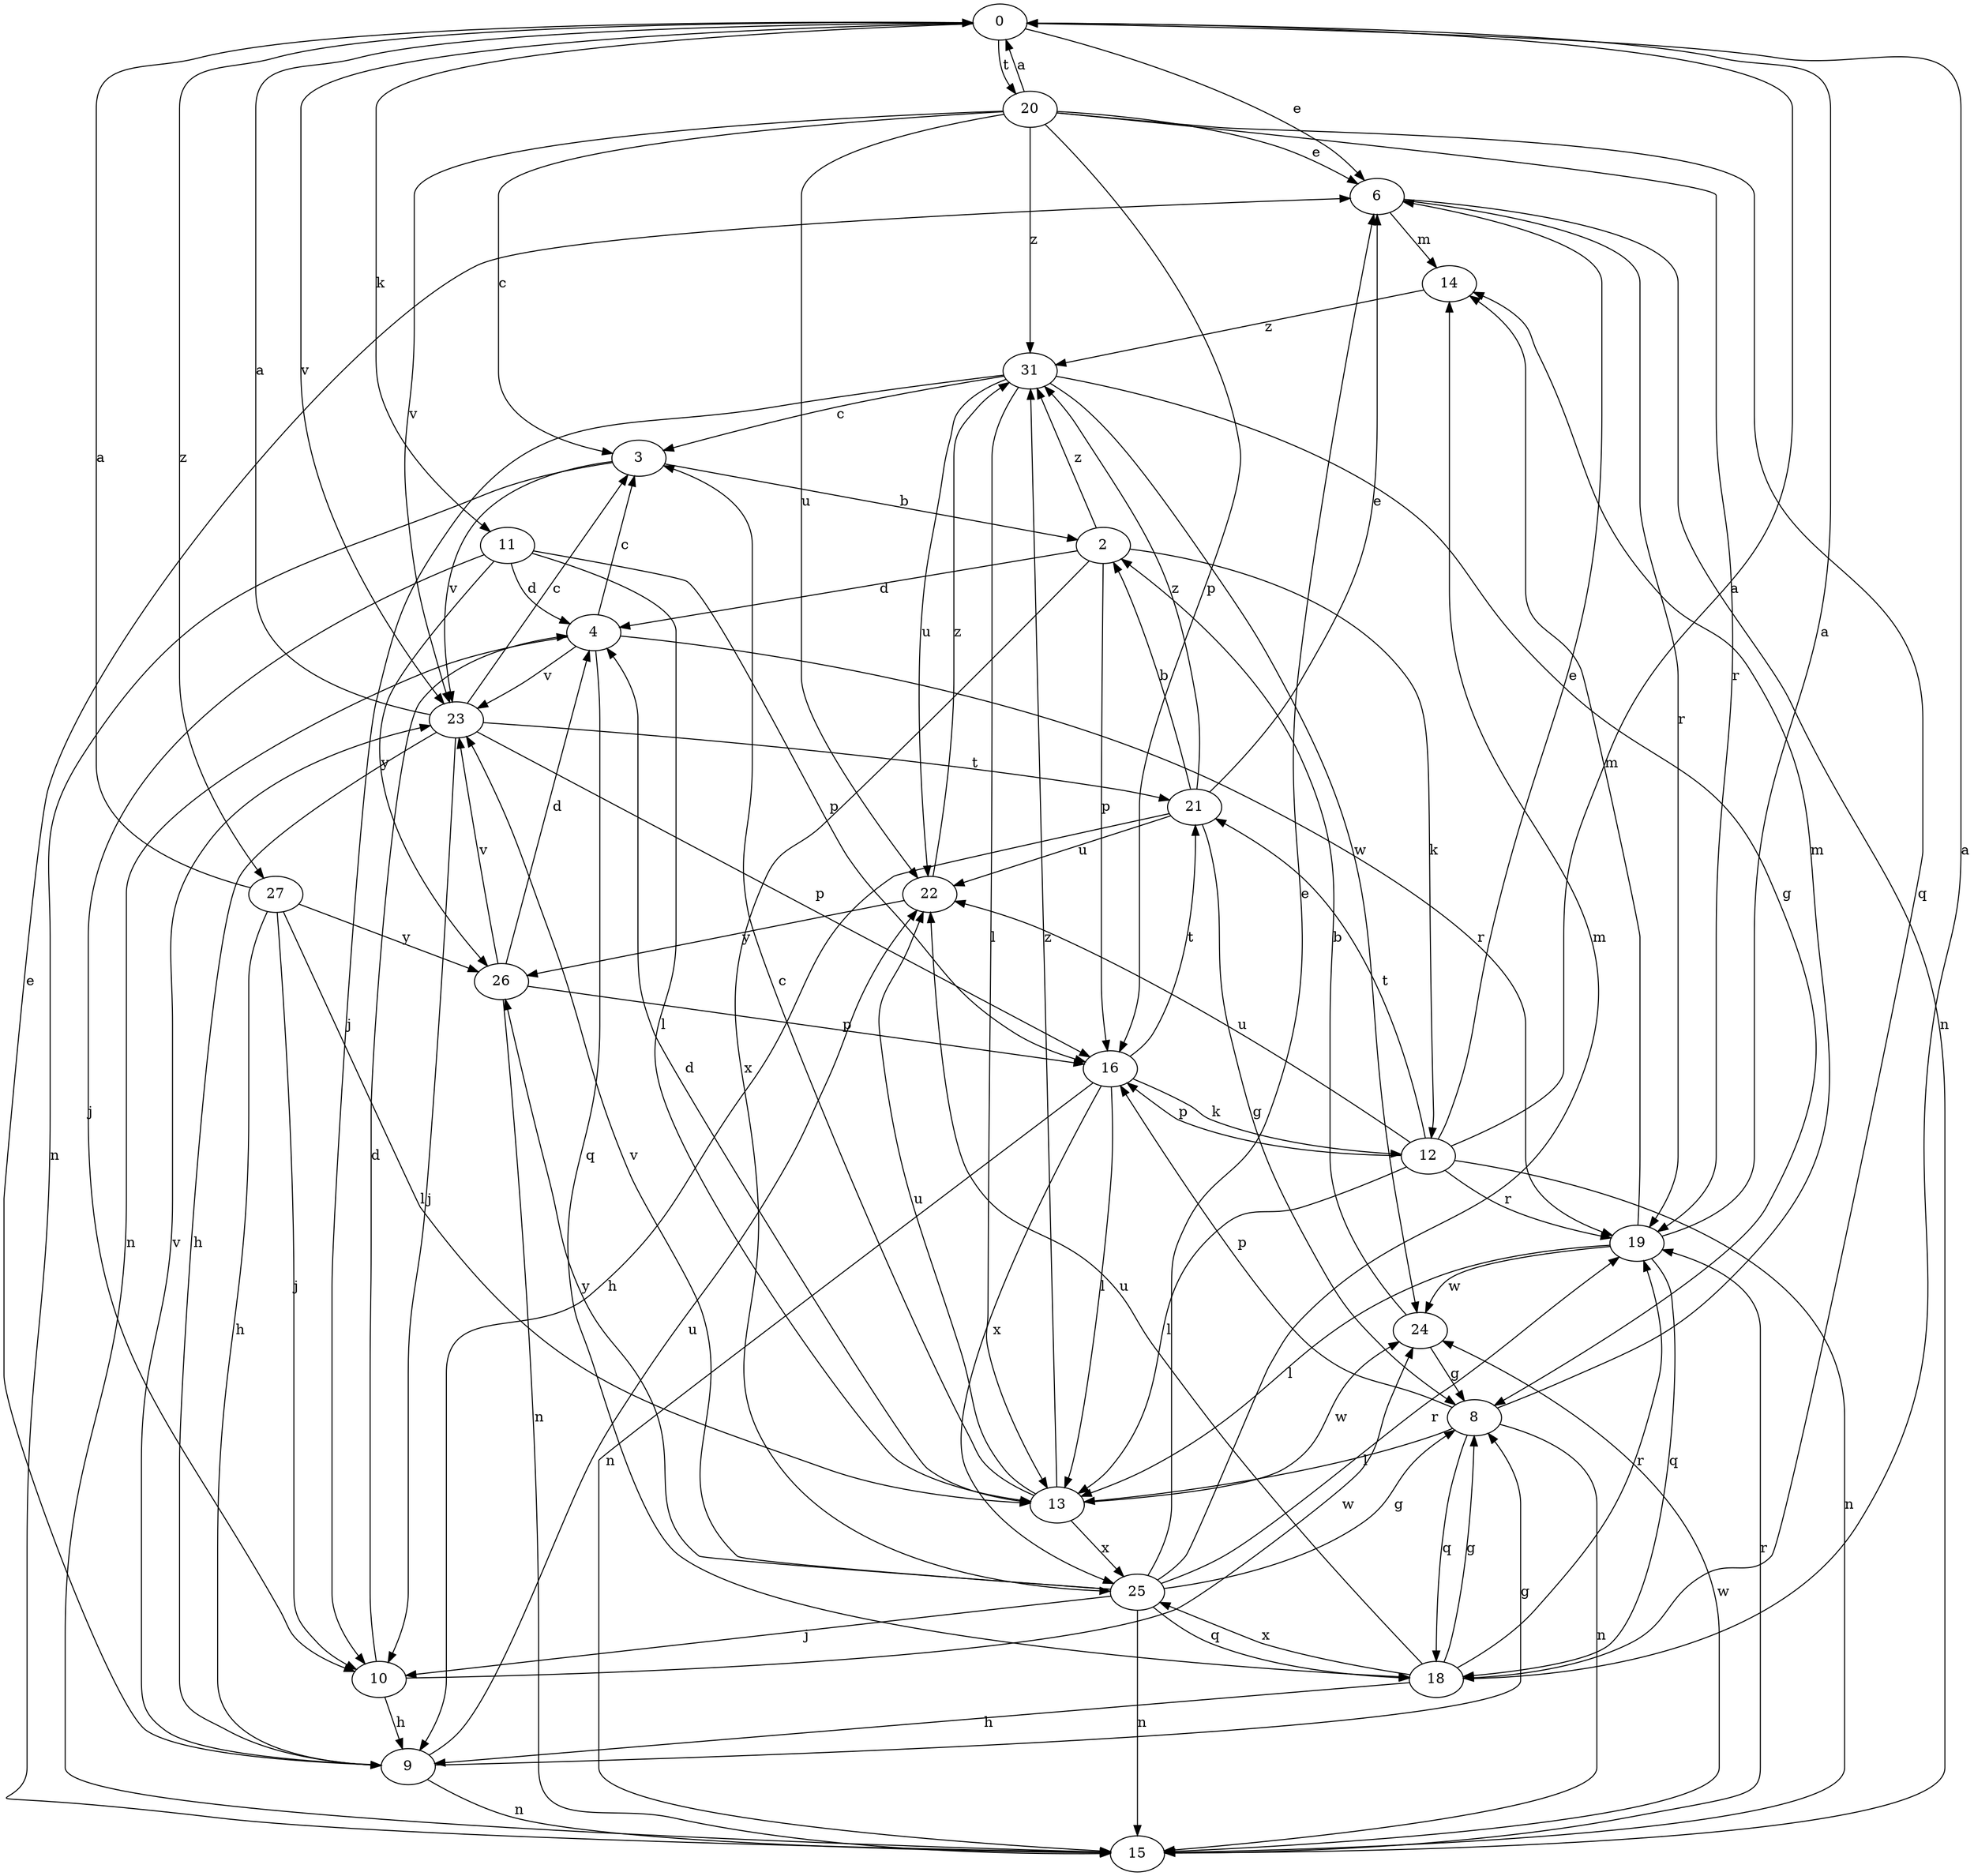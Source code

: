 strict digraph  {
0;
2;
3;
4;
6;
8;
9;
10;
11;
12;
13;
14;
15;
16;
18;
19;
20;
21;
22;
23;
24;
25;
26;
27;
31;
0 -> 6  [label=e];
0 -> 11  [label=k];
0 -> 20  [label=t];
0 -> 23  [label=v];
0 -> 27  [label=z];
2 -> 4  [label=d];
2 -> 12  [label=k];
2 -> 16  [label=p];
2 -> 25  [label=x];
2 -> 31  [label=z];
3 -> 2  [label=b];
3 -> 15  [label=n];
3 -> 23  [label=v];
4 -> 3  [label=c];
4 -> 15  [label=n];
4 -> 18  [label=q];
4 -> 19  [label=r];
4 -> 23  [label=v];
6 -> 14  [label=m];
6 -> 15  [label=n];
6 -> 19  [label=r];
8 -> 13  [label=l];
8 -> 14  [label=m];
8 -> 15  [label=n];
8 -> 16  [label=p];
8 -> 18  [label=q];
9 -> 6  [label=e];
9 -> 8  [label=g];
9 -> 15  [label=n];
9 -> 22  [label=u];
9 -> 23  [label=v];
10 -> 4  [label=d];
10 -> 9  [label=h];
10 -> 24  [label=w];
11 -> 4  [label=d];
11 -> 10  [label=j];
11 -> 13  [label=l];
11 -> 16  [label=p];
11 -> 26  [label=y];
12 -> 0  [label=a];
12 -> 6  [label=e];
12 -> 13  [label=l];
12 -> 15  [label=n];
12 -> 16  [label=p];
12 -> 19  [label=r];
12 -> 21  [label=t];
12 -> 22  [label=u];
13 -> 3  [label=c];
13 -> 4  [label=d];
13 -> 22  [label=u];
13 -> 24  [label=w];
13 -> 25  [label=x];
13 -> 31  [label=z];
14 -> 31  [label=z];
15 -> 19  [label=r];
15 -> 24  [label=w];
16 -> 12  [label=k];
16 -> 13  [label=l];
16 -> 15  [label=n];
16 -> 21  [label=t];
16 -> 25  [label=x];
18 -> 0  [label=a];
18 -> 8  [label=g];
18 -> 9  [label=h];
18 -> 19  [label=r];
18 -> 22  [label=u];
18 -> 25  [label=x];
19 -> 0  [label=a];
19 -> 13  [label=l];
19 -> 14  [label=m];
19 -> 18  [label=q];
19 -> 24  [label=w];
20 -> 0  [label=a];
20 -> 3  [label=c];
20 -> 6  [label=e];
20 -> 16  [label=p];
20 -> 18  [label=q];
20 -> 19  [label=r];
20 -> 22  [label=u];
20 -> 23  [label=v];
20 -> 31  [label=z];
21 -> 2  [label=b];
21 -> 6  [label=e];
21 -> 8  [label=g];
21 -> 9  [label=h];
21 -> 22  [label=u];
21 -> 31  [label=z];
22 -> 26  [label=y];
22 -> 31  [label=z];
23 -> 0  [label=a];
23 -> 3  [label=c];
23 -> 9  [label=h];
23 -> 10  [label=j];
23 -> 16  [label=p];
23 -> 21  [label=t];
24 -> 2  [label=b];
24 -> 8  [label=g];
25 -> 6  [label=e];
25 -> 8  [label=g];
25 -> 10  [label=j];
25 -> 14  [label=m];
25 -> 15  [label=n];
25 -> 18  [label=q];
25 -> 19  [label=r];
25 -> 23  [label=v];
25 -> 26  [label=y];
26 -> 4  [label=d];
26 -> 15  [label=n];
26 -> 16  [label=p];
26 -> 23  [label=v];
27 -> 0  [label=a];
27 -> 9  [label=h];
27 -> 10  [label=j];
27 -> 13  [label=l];
27 -> 26  [label=y];
31 -> 3  [label=c];
31 -> 8  [label=g];
31 -> 10  [label=j];
31 -> 13  [label=l];
31 -> 22  [label=u];
31 -> 24  [label=w];
}
